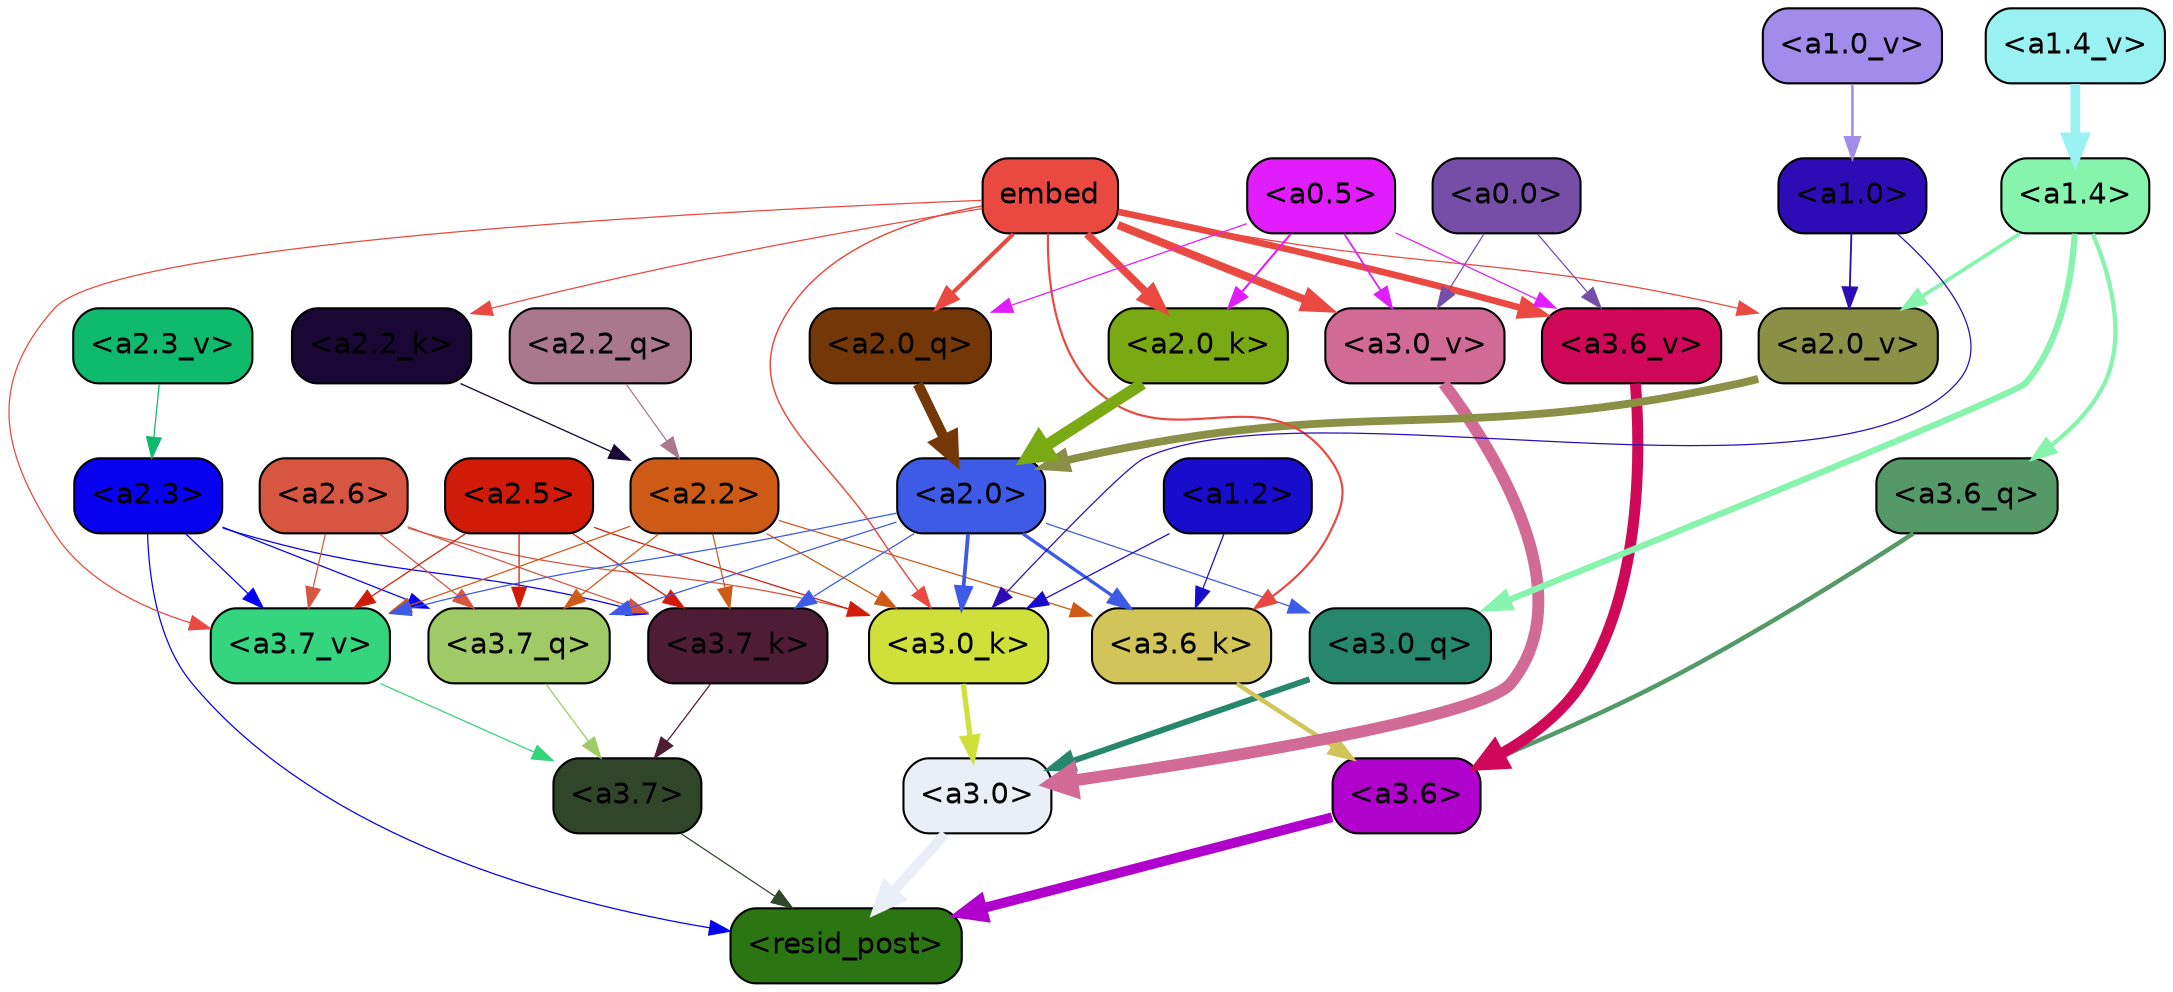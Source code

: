 strict digraph "" {
	graph [bgcolor=transparent,
		layout=dot,
		overlap=false,
		splines=true
	];
	"<a3.7>"	[color=black,
		fillcolor="#2f4728",
		fontname=Helvetica,
		shape=box,
		style="filled, rounded"];
	"<resid_post>"	[color=black,
		fillcolor="#2b7613",
		fontname=Helvetica,
		shape=box,
		style="filled, rounded"];
	"<a3.7>" -> "<resid_post>"	[color="#2f4728",
		penwidth=0.6];
	"<a3.6>"	[color=black,
		fillcolor="#b001cd",
		fontname=Helvetica,
		shape=box,
		style="filled, rounded"];
	"<a3.6>" -> "<resid_post>"	[color="#b001cd",
		penwidth=4.751592040061951];
	"<a3.0>"	[color=black,
		fillcolor="#eaeff7",
		fontname=Helvetica,
		shape=box,
		style="filled, rounded"];
	"<a3.0>" -> "<resid_post>"	[color="#eaeff7",
		penwidth=4.904066681861877];
	"<a2.3>"	[color=black,
		fillcolor="#0701f0",
		fontname=Helvetica,
		shape=box,
		style="filled, rounded"];
	"<a2.3>" -> "<resid_post>"	[color="#0701f0",
		penwidth=0.6];
	"<a3.7_q>"	[color=black,
		fillcolor="#a0ca65",
		fontname=Helvetica,
		shape=box,
		style="filled, rounded"];
	"<a2.3>" -> "<a3.7_q>"	[color="#0701f0",
		penwidth=0.6];
	"<a3.7_k>"	[color=black,
		fillcolor="#4f1c35",
		fontname=Helvetica,
		shape=box,
		style="filled, rounded"];
	"<a2.3>" -> "<a3.7_k>"	[color="#0701f0",
		penwidth=0.6];
	"<a3.7_v>"	[color=black,
		fillcolor="#35d47e",
		fontname=Helvetica,
		shape=box,
		style="filled, rounded"];
	"<a2.3>" -> "<a3.7_v>"	[color="#0701f0",
		penwidth=0.6];
	"<a3.7_q>" -> "<a3.7>"	[color="#a0ca65",
		penwidth=0.6];
	"<a3.6_q>"	[color=black,
		fillcolor="#549967",
		fontname=Helvetica,
		shape=box,
		style="filled, rounded"];
	"<a3.6_q>" -> "<a3.6>"	[color="#549967",
		penwidth=2.160832464694977];
	"<a3.0_q>"	[color=black,
		fillcolor="#26876c",
		fontname=Helvetica,
		shape=box,
		style="filled, rounded"];
	"<a3.0_q>" -> "<a3.0>"	[color="#26876c",
		penwidth=2.870753765106201];
	"<a3.7_k>" -> "<a3.7>"	[color="#4f1c35",
		penwidth=0.6];
	"<a3.6_k>"	[color=black,
		fillcolor="#d1c458",
		fontname=Helvetica,
		shape=box,
		style="filled, rounded"];
	"<a3.6_k>" -> "<a3.6>"	[color="#d1c458",
		penwidth=2.13908451795578];
	"<a3.0_k>"	[color=black,
		fillcolor="#cfe03b",
		fontname=Helvetica,
		shape=box,
		style="filled, rounded"];
	"<a3.0_k>" -> "<a3.0>"	[color="#cfe03b",
		penwidth=2.520303964614868];
	"<a3.7_v>" -> "<a3.7>"	[color="#35d47e",
		penwidth=0.6];
	"<a3.6_v>"	[color=black,
		fillcolor="#d00858",
		fontname=Helvetica,
		shape=box,
		style="filled, rounded"];
	"<a3.6_v>" -> "<a3.6>"	[color="#d00858",
		penwidth=5.297133803367615];
	"<a3.0_v>"	[color=black,
		fillcolor="#d16a94",
		fontname=Helvetica,
		shape=box,
		style="filled, rounded"];
	"<a3.0_v>" -> "<a3.0>"	[color="#d16a94",
		penwidth=5.680712580680847];
	"<a2.6>"	[color=black,
		fillcolor="#d75641",
		fontname=Helvetica,
		shape=box,
		style="filled, rounded"];
	"<a2.6>" -> "<a3.7_q>"	[color="#d75641",
		penwidth=0.6];
	"<a2.6>" -> "<a3.7_k>"	[color="#d75641",
		penwidth=0.6];
	"<a2.6>" -> "<a3.0_k>"	[color="#d75641",
		penwidth=0.6];
	"<a2.6>" -> "<a3.7_v>"	[color="#d75641",
		penwidth=0.6];
	"<a2.5>"	[color=black,
		fillcolor="#d11b09",
		fontname=Helvetica,
		shape=box,
		style="filled, rounded"];
	"<a2.5>" -> "<a3.7_q>"	[color="#d11b09",
		penwidth=0.6];
	"<a2.5>" -> "<a3.7_k>"	[color="#d11b09",
		penwidth=0.6];
	"<a2.5>" -> "<a3.0_k>"	[color="#d11b09",
		penwidth=0.6];
	"<a2.5>" -> "<a3.7_v>"	[color="#d11b09",
		penwidth=0.6];
	"<a2.2>"	[color=black,
		fillcolor="#cd5a16",
		fontname=Helvetica,
		shape=box,
		style="filled, rounded"];
	"<a2.2>" -> "<a3.7_q>"	[color="#cd5a16",
		penwidth=0.6];
	"<a2.2>" -> "<a3.7_k>"	[color="#cd5a16",
		penwidth=0.6];
	"<a2.2>" -> "<a3.6_k>"	[color="#cd5a16",
		penwidth=0.6];
	"<a2.2>" -> "<a3.0_k>"	[color="#cd5a16",
		penwidth=0.6];
	"<a2.2>" -> "<a3.7_v>"	[color="#cd5a16",
		penwidth=0.6];
	"<a2.0>"	[color=black,
		fillcolor="#3d5be7",
		fontname=Helvetica,
		shape=box,
		style="filled, rounded"];
	"<a2.0>" -> "<a3.7_q>"	[color="#3d5be7",
		penwidth=0.6];
	"<a2.0>" -> "<a3.0_q>"	[color="#3d5be7",
		penwidth=0.6];
	"<a2.0>" -> "<a3.7_k>"	[color="#3d5be7",
		penwidth=0.6];
	"<a2.0>" -> "<a3.6_k>"	[color="#3d5be7",
		penwidth=1.5897698998451233];
	"<a2.0>" -> "<a3.0_k>"	[color="#3d5be7",
		penwidth=1.8405593037605286];
	"<a2.0>" -> "<a3.7_v>"	[color="#3d5be7",
		penwidth=0.6];
	"<a1.4>"	[color=black,
		fillcolor="#87f4ae",
		fontname=Helvetica,
		shape=box,
		style="filled, rounded"];
	"<a1.4>" -> "<a3.6_q>"	[color="#87f4ae",
		penwidth=2.0260728895664215];
	"<a1.4>" -> "<a3.0_q>"	[color="#87f4ae",
		penwidth=3.0185627341270447];
	"<a2.0_v>"	[color=black,
		fillcolor="#8b9047",
		fontname=Helvetica,
		shape=box,
		style="filled, rounded"];
	"<a1.4>" -> "<a2.0_v>"	[color="#87f4ae",
		penwidth=1.7970525026321411];
	"<a1.2>"	[color=black,
		fillcolor="#190dcd",
		fontname=Helvetica,
		shape=box,
		style="filled, rounded"];
	"<a1.2>" -> "<a3.6_k>"	[color="#190dcd",
		penwidth=0.6];
	"<a1.2>" -> "<a3.0_k>"	[color="#190dcd",
		penwidth=0.6];
	embed	[color=black,
		fillcolor="#e94940",
		fontname=Helvetica,
		shape=box,
		style="filled, rounded"];
	embed -> "<a3.6_k>"	[color="#e94940",
		penwidth=1.046662151813507];
	embed -> "<a3.0_k>"	[color="#e94940",
		penwidth=0.6995279788970947];
	embed -> "<a3.7_v>"	[color="#e94940",
		penwidth=0.6];
	embed -> "<a3.6_v>"	[color="#e94940",
		penwidth=3.1840110421180725];
	embed -> "<a3.0_v>"	[color="#e94940",
		penwidth=3.9005755856633186];
	"<a2.0_q>"	[color=black,
		fillcolor="#743808",
		fontname=Helvetica,
		shape=box,
		style="filled, rounded"];
	embed -> "<a2.0_q>"	[color="#e94940",
		penwidth=1.9669389724731445];
	"<a2.2_k>"	[color=black,
		fillcolor="#180833",
		fontname=Helvetica,
		shape=box,
		style="filled, rounded"];
	embed -> "<a2.2_k>"	[color="#e94940",
		penwidth=0.6];
	"<a2.0_k>"	[color=black,
		fillcolor="#79a913",
		fontname=Helvetica,
		shape=box,
		style="filled, rounded"];
	embed -> "<a2.0_k>"	[color="#e94940",
		penwidth=3.6898754835128784];
	embed -> "<a2.0_v>"	[color="#e94940",
		penwidth=0.6];
	"<a1.0>"	[color=black,
		fillcolor="#2d0cb6",
		fontname=Helvetica,
		shape=box,
		style="filled, rounded"];
	"<a1.0>" -> "<a3.0_k>"	[color="#2d0cb6",
		penwidth=0.6];
	"<a1.0>" -> "<a2.0_v>"	[color="#2d0cb6",
		penwidth=0.8836666345596313];
	"<a0.5>"	[color=black,
		fillcolor="#e11cfd",
		fontname=Helvetica,
		shape=box,
		style="filled, rounded"];
	"<a0.5>" -> "<a3.6_v>"	[color="#e11cfd",
		penwidth=0.6];
	"<a0.5>" -> "<a3.0_v>"	[color="#e11cfd",
		penwidth=0.8493617177009583];
	"<a0.5>" -> "<a2.0_q>"	[color="#e11cfd",
		penwidth=0.6];
	"<a0.5>" -> "<a2.0_k>"	[color="#e11cfd",
		penwidth=0.9942188858985901];
	"<a0.0>"	[color=black,
		fillcolor="#764ea8",
		fontname=Helvetica,
		shape=box,
		style="filled, rounded"];
	"<a0.0>" -> "<a3.6_v>"	[color="#764ea8",
		penwidth=0.6];
	"<a0.0>" -> "<a3.0_v>"	[color="#764ea8",
		penwidth=0.6];
	"<a2.2_q>"	[color=black,
		fillcolor="#a9788c",
		fontname=Helvetica,
		shape=box,
		style="filled, rounded"];
	"<a2.2_q>" -> "<a2.2>"	[color="#a9788c",
		penwidth=0.6];
	"<a2.0_q>" -> "<a2.0>"	[color="#743808",
		penwidth=5.0040658712387085];
	"<a2.2_k>" -> "<a2.2>"	[color="#180833",
		penwidth=0.6304321400821209];
	"<a2.0_k>" -> "<a2.0>"	[color="#79a913",
		penwidth=5.6445024609565735];
	"<a2.3_v>"	[color=black,
		fillcolor="#10ba6c",
		fontname=Helvetica,
		shape=box,
		style="filled, rounded"];
	"<a2.3_v>" -> "<a2.3>"	[color="#10ba6c",
		penwidth=0.6];
	"<a2.0_v>" -> "<a2.0>"	[color="#8b9047",
		penwidth=3.781584322452545];
	"<a1.4_v>"	[color=black,
		fillcolor="#9af1f1",
		fontname=Helvetica,
		shape=box,
		style="filled, rounded"];
	"<a1.4_v>" -> "<a1.4>"	[color="#9af1f1",
		penwidth=4.602061748504639];
	"<a1.0_v>"	[color=black,
		fillcolor="#a18beb",
		fontname=Helvetica,
		shape=box,
		style="filled, rounded"];
	"<a1.0_v>" -> "<a1.0>"	[color="#a18beb",
		penwidth=1.227757602930069];
}
